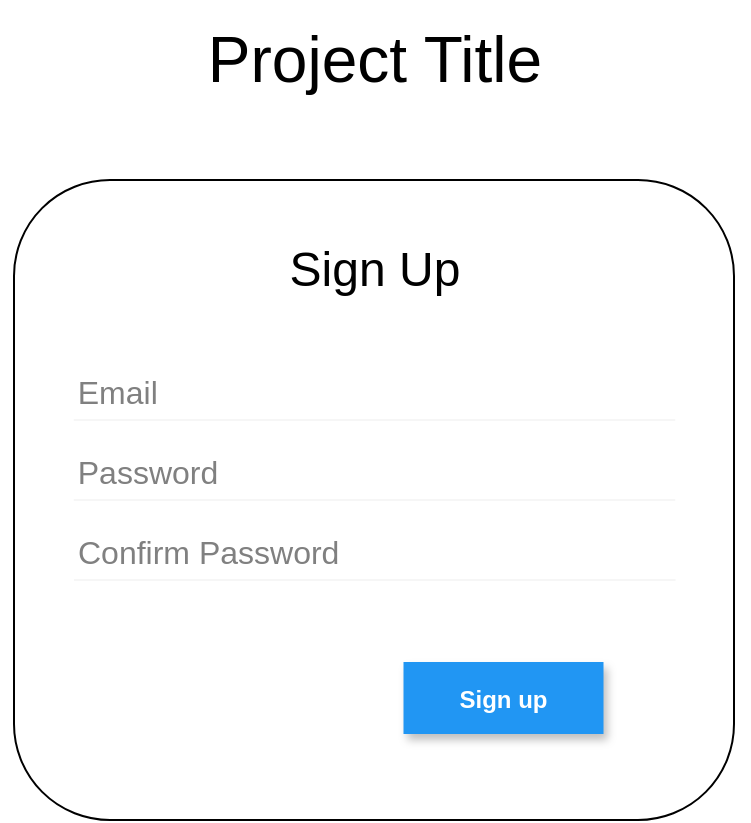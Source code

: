 <mxfile version="20.3.0" type="device"><diagram id="QibxNimmHayjAnfJpYLb" name="Page-1"><mxGraphModel dx="1414" dy="839" grid="1" gridSize="10" guides="1" tooltips="1" connect="1" arrows="1" fold="1" page="1" pageScale="1" pageWidth="850" pageHeight="1100" math="0" shadow="0"><root><mxCell id="0"/><mxCell id="1" parent="0"/><mxCell id="tX3c8Md2MeMbFRF7NQ3I-1" value="" style="rounded=1;whiteSpace=wrap;html=1;" vertex="1" parent="1"><mxGeometry x="245" y="120" width="360" height="320" as="geometry"/></mxCell><mxCell id="tX3c8Md2MeMbFRF7NQ3I-6" value="&lt;font style=&quot;font-size: 24px;&quot;&gt;Sign Up&lt;/font&gt;" style="text;html=1;strokeColor=none;fillColor=none;align=center;verticalAlign=middle;whiteSpace=wrap;rounded=0;" vertex="1" parent="1"><mxGeometry x="378" y="150" width="94.75" height="30" as="geometry"/></mxCell><mxCell id="tX3c8Md2MeMbFRF7NQ3I-12" value="&lt;font style=&quot;font-size: 32px;&quot;&gt;Project Title&lt;/font&gt;" style="text;html=1;strokeColor=none;fillColor=none;align=center;verticalAlign=middle;whiteSpace=wrap;rounded=0;fontSize=20;" vertex="1" parent="1"><mxGeometry x="238" y="30" width="374.5" height="60" as="geometry"/></mxCell><mxCell id="tX3c8Md2MeMbFRF7NQ3I-64" value="Sign up" style="dashed=0;align=center;fontSize=12;shape=rect;fillColor=#2196F3;strokeColor=none;fontStyle=1;shadow=1;fontColor=#ffffff;" vertex="1" parent="1"><mxGeometry x="439.75" y="361" width="100" height="36" as="geometry"/></mxCell><mxCell id="tX3c8Md2MeMbFRF7NQ3I-66" value="Login" style="dashed=0;align=center;fontSize=12;shape=rect;fillColor=none;strokeColor=none;fontStyle=1;fontColor=#ffffff;shadow=0;" vertex="1" parent="1"><mxGeometry x="309.75" y="360" width="100" height="36" as="geometry"/></mxCell><mxCell id="tX3c8Md2MeMbFRF7NQ3I-71" value="" style="group" vertex="1" connectable="0" parent="1"><mxGeometry x="274.88" y="210" width="300.75" height="35" as="geometry"/></mxCell><mxCell id="tX3c8Md2MeMbFRF7NQ3I-69" value="Email" style="text;fontColor=#808080;fontSize=16;verticalAlign=middle;strokeColor=none;fillColor=none;" vertex="1" parent="tX3c8Md2MeMbFRF7NQ3I-71"><mxGeometry width="300.75" height="30" as="geometry"/></mxCell><mxCell id="tX3c8Md2MeMbFRF7NQ3I-70" value="" style="dashed=0;shape=line;strokeWidth=1;noLabel=1;strokeColor=#eeeeee;opacity=50;fontSize=32;" vertex="1" parent="tX3c8Md2MeMbFRF7NQ3I-71"><mxGeometry y="25" width="300.75" height="10" as="geometry"/></mxCell><mxCell id="tX3c8Md2MeMbFRF7NQ3I-75" value="" style="group" vertex="1" connectable="0" parent="1"><mxGeometry x="274.88" y="250" width="300.75" height="35" as="geometry"/></mxCell><mxCell id="tX3c8Md2MeMbFRF7NQ3I-76" value="Password" style="text;fontColor=#808080;fontSize=16;verticalAlign=middle;strokeColor=none;fillColor=none;" vertex="1" parent="tX3c8Md2MeMbFRF7NQ3I-75"><mxGeometry width="300.75" height="30" as="geometry"/></mxCell><mxCell id="tX3c8Md2MeMbFRF7NQ3I-77" value="" style="dashed=0;shape=line;strokeWidth=1;noLabel=1;strokeColor=#eeeeee;opacity=50;fontSize=32;" vertex="1" parent="tX3c8Md2MeMbFRF7NQ3I-75"><mxGeometry y="25" width="300.75" height="10" as="geometry"/></mxCell><mxCell id="tX3c8Md2MeMbFRF7NQ3I-78" value="" style="group" vertex="1" connectable="0" parent="1"><mxGeometry x="275" y="290" width="300.75" height="35" as="geometry"/></mxCell><mxCell id="tX3c8Md2MeMbFRF7NQ3I-79" value="Confirm Password" style="text;fontColor=#808080;fontSize=16;verticalAlign=middle;strokeColor=none;fillColor=none;" vertex="1" parent="tX3c8Md2MeMbFRF7NQ3I-78"><mxGeometry width="300.75" height="30" as="geometry"/></mxCell><mxCell id="tX3c8Md2MeMbFRF7NQ3I-80" value="" style="dashed=0;shape=line;strokeWidth=1;noLabel=1;strokeColor=#eeeeee;opacity=50;fontSize=32;" vertex="1" parent="tX3c8Md2MeMbFRF7NQ3I-78"><mxGeometry y="25" width="300.75" height="10" as="geometry"/></mxCell></root></mxGraphModel></diagram></mxfile>